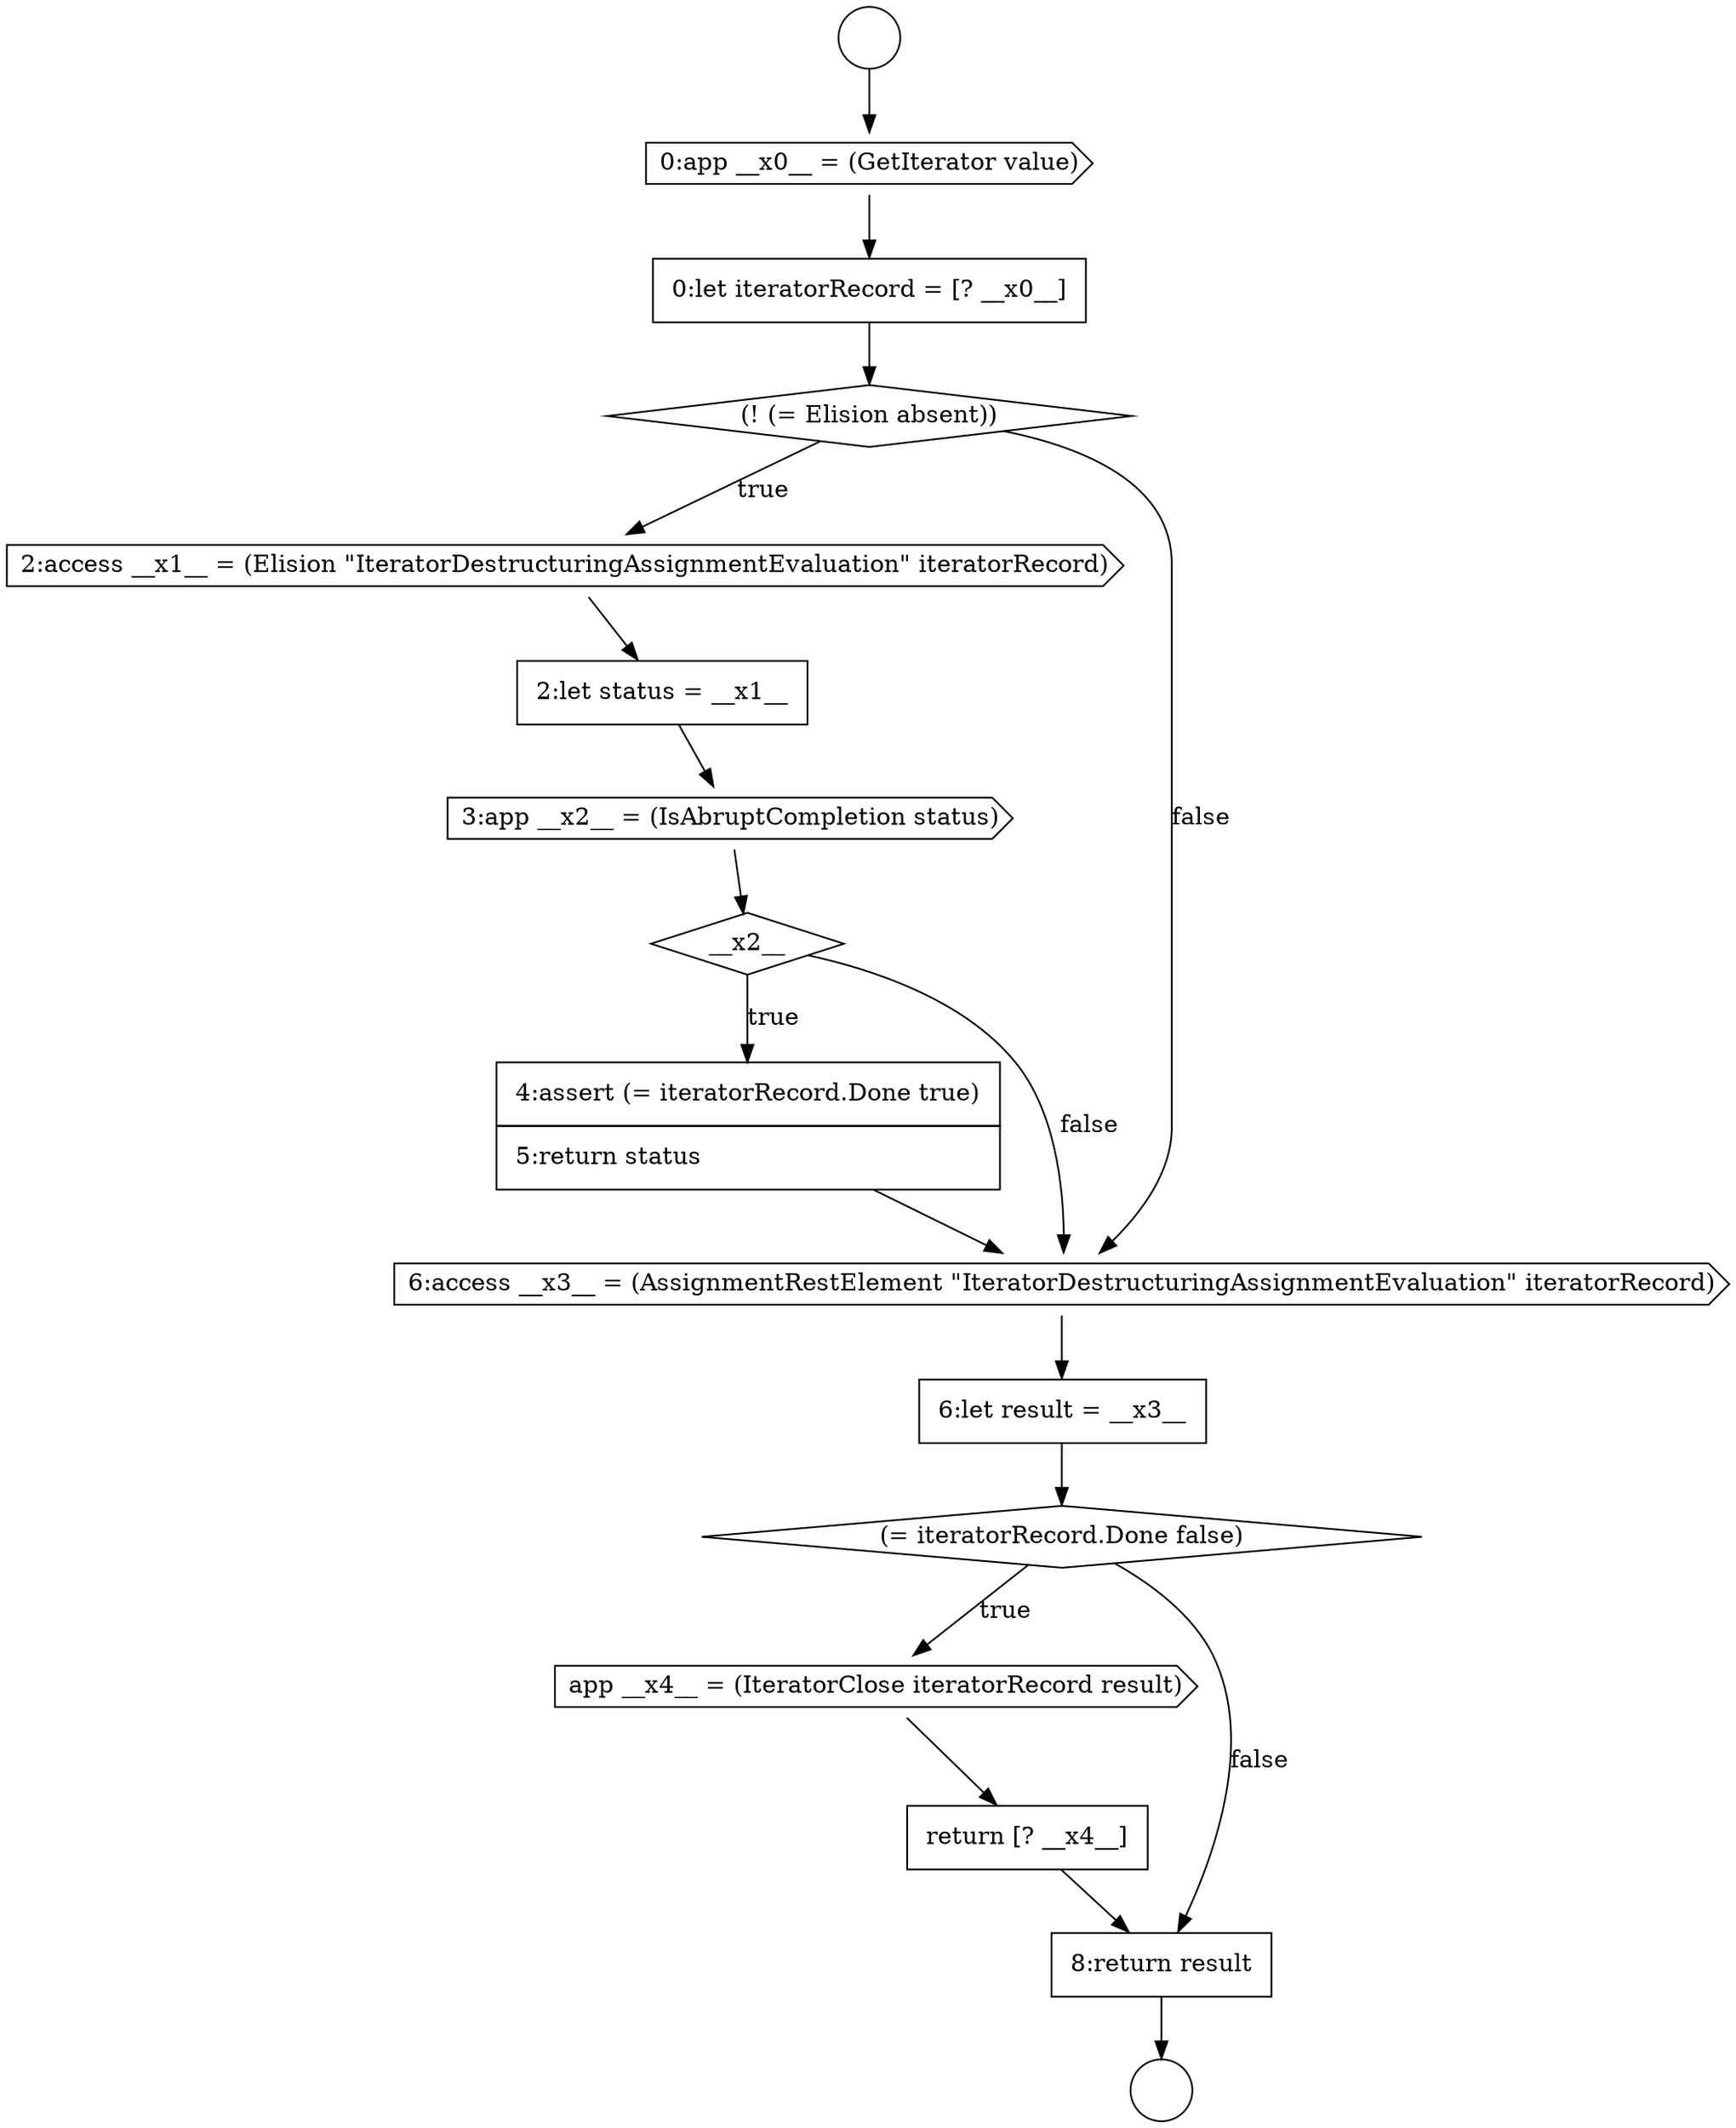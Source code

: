 digraph {
  node5755 [shape=cds, label=<<font color="black">app __x4__ = (IteratorClose iteratorRecord result)</font>> color="black" fillcolor="white" style=filled]
  node5751 [shape=none, margin=0, label=<<font color="black">
    <table border="0" cellborder="1" cellspacing="0" cellpadding="10">
      <tr><td align="left">4:assert (= iteratorRecord.Done true)</td></tr>
      <tr><td align="left">5:return status</td></tr>
    </table>
  </font>> color="black" fillcolor="white" style=filled]
  node5754 [shape=diamond, label=<<font color="black">(= iteratorRecord.Done false)</font>> color="black" fillcolor="white" style=filled]
  node5743 [shape=circle label=" " color="black" fillcolor="white" style=filled]
  node5747 [shape=cds, label=<<font color="black">2:access __x1__ = (Elision &quot;IteratorDestructuringAssignmentEvaluation&quot; iteratorRecord)</font>> color="black" fillcolor="white" style=filled]
  node5752 [shape=cds, label=<<font color="black">6:access __x3__ = (AssignmentRestElement &quot;IteratorDestructuringAssignmentEvaluation&quot; iteratorRecord)</font>> color="black" fillcolor="white" style=filled]
  node5742 [shape=circle label=" " color="black" fillcolor="white" style=filled]
  node5757 [shape=none, margin=0, label=<<font color="black">
    <table border="0" cellborder="1" cellspacing="0" cellpadding="10">
      <tr><td align="left">8:return result</td></tr>
    </table>
  </font>> color="black" fillcolor="white" style=filled]
  node5748 [shape=none, margin=0, label=<<font color="black">
    <table border="0" cellborder="1" cellspacing="0" cellpadding="10">
      <tr><td align="left">2:let status = __x1__</td></tr>
    </table>
  </font>> color="black" fillcolor="white" style=filled]
  node5753 [shape=none, margin=0, label=<<font color="black">
    <table border="0" cellborder="1" cellspacing="0" cellpadding="10">
      <tr><td align="left">6:let result = __x3__</td></tr>
    </table>
  </font>> color="black" fillcolor="white" style=filled]
  node5749 [shape=cds, label=<<font color="black">3:app __x2__ = (IsAbruptCompletion status)</font>> color="black" fillcolor="white" style=filled]
  node5756 [shape=none, margin=0, label=<<font color="black">
    <table border="0" cellborder="1" cellspacing="0" cellpadding="10">
      <tr><td align="left">return [? __x4__]</td></tr>
    </table>
  </font>> color="black" fillcolor="white" style=filled]
  node5745 [shape=none, margin=0, label=<<font color="black">
    <table border="0" cellborder="1" cellspacing="0" cellpadding="10">
      <tr><td align="left">0:let iteratorRecord = [? __x0__]</td></tr>
    </table>
  </font>> color="black" fillcolor="white" style=filled]
  node5750 [shape=diamond, label=<<font color="black">__x2__</font>> color="black" fillcolor="white" style=filled]
  node5744 [shape=cds, label=<<font color="black">0:app __x0__ = (GetIterator value)</font>> color="black" fillcolor="white" style=filled]
  node5746 [shape=diamond, label=<<font color="black">(! (= Elision absent))</font>> color="black" fillcolor="white" style=filled]
  node5750 -> node5751 [label=<<font color="black">true</font>> color="black"]
  node5750 -> node5752 [label=<<font color="black">false</font>> color="black"]
  node5742 -> node5744 [ color="black"]
  node5744 -> node5745 [ color="black"]
  node5748 -> node5749 [ color="black"]
  node5747 -> node5748 [ color="black"]
  node5752 -> node5753 [ color="black"]
  node5753 -> node5754 [ color="black"]
  node5745 -> node5746 [ color="black"]
  node5754 -> node5755 [label=<<font color="black">true</font>> color="black"]
  node5754 -> node5757 [label=<<font color="black">false</font>> color="black"]
  node5755 -> node5756 [ color="black"]
  node5756 -> node5757 [ color="black"]
  node5749 -> node5750 [ color="black"]
  node5746 -> node5747 [label=<<font color="black">true</font>> color="black"]
  node5746 -> node5752 [label=<<font color="black">false</font>> color="black"]
  node5757 -> node5743 [ color="black"]
  node5751 -> node5752 [ color="black"]
}
